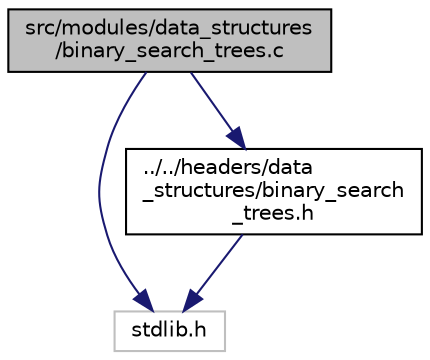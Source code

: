 digraph "src/modules/data_structures/binary_search_trees.c"
{
 // LATEX_PDF_SIZE
  edge [fontname="Helvetica",fontsize="10",labelfontname="Helvetica",labelfontsize="10"];
  node [fontname="Helvetica",fontsize="10",shape=record];
  Node1 [label="src/modules/data_structures\l/binary_search_trees.c",height=0.2,width=0.4,color="black", fillcolor="grey75", style="filled", fontcolor="black",tooltip="Binary Search Trees implementation."];
  Node1 -> Node2 [color="midnightblue",fontsize="10",style="solid",fontname="Helvetica"];
  Node2 [label="stdlib.h",height=0.2,width=0.4,color="grey75", fillcolor="white", style="filled",tooltip=" "];
  Node1 -> Node3 [color="midnightblue",fontsize="10",style="solid",fontname="Helvetica"];
  Node3 [label="../../headers/data\l_structures/binary_search\l_trees.h",height=0.2,width=0.4,color="black", fillcolor="white", style="filled",URL="$binary__search__trees_8h_source.html",tooltip=" "];
  Node3 -> Node2 [color="midnightblue",fontsize="10",style="solid",fontname="Helvetica"];
}
